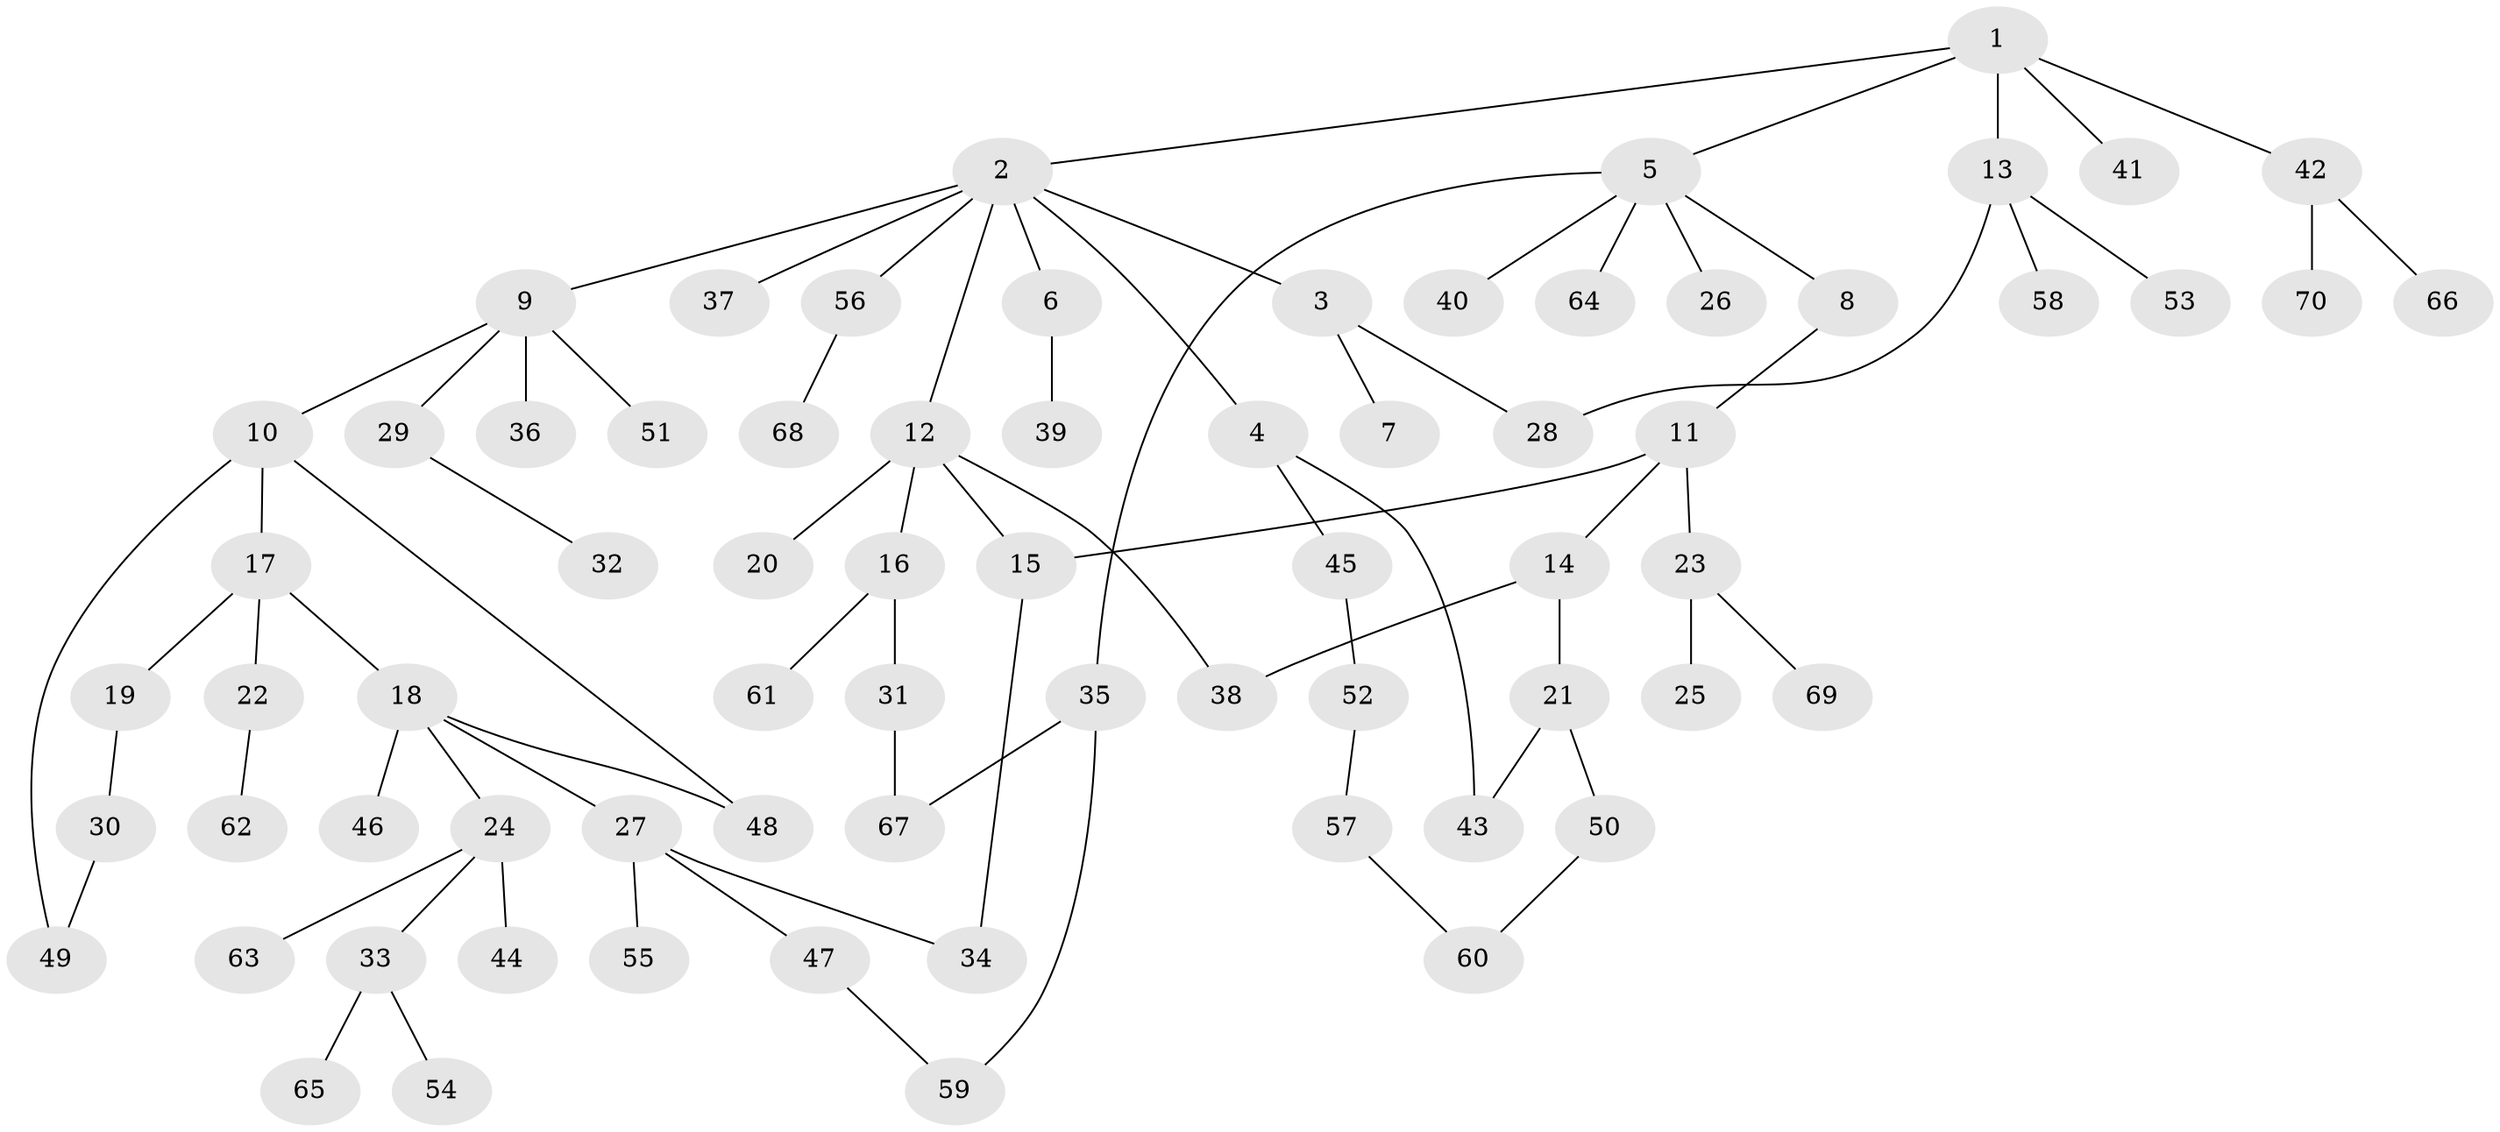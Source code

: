// coarse degree distribution, {5: 0.08163265306122448, 8: 0.02040816326530612, 3: 0.1836734693877551, 2: 0.2653061224489796, 1: 0.3877551020408163, 4: 0.04081632653061224, 6: 0.02040816326530612}
// Generated by graph-tools (version 1.1) at 2025/51/02/27/25 19:51:40]
// undirected, 70 vertices, 79 edges
graph export_dot {
graph [start="1"]
  node [color=gray90,style=filled];
  1;
  2;
  3;
  4;
  5;
  6;
  7;
  8;
  9;
  10;
  11;
  12;
  13;
  14;
  15;
  16;
  17;
  18;
  19;
  20;
  21;
  22;
  23;
  24;
  25;
  26;
  27;
  28;
  29;
  30;
  31;
  32;
  33;
  34;
  35;
  36;
  37;
  38;
  39;
  40;
  41;
  42;
  43;
  44;
  45;
  46;
  47;
  48;
  49;
  50;
  51;
  52;
  53;
  54;
  55;
  56;
  57;
  58;
  59;
  60;
  61;
  62;
  63;
  64;
  65;
  66;
  67;
  68;
  69;
  70;
  1 -- 2;
  1 -- 5;
  1 -- 13;
  1 -- 41;
  1 -- 42;
  2 -- 3;
  2 -- 4;
  2 -- 6;
  2 -- 9;
  2 -- 12;
  2 -- 37;
  2 -- 56;
  3 -- 7;
  3 -- 28;
  4 -- 43;
  4 -- 45;
  5 -- 8;
  5 -- 26;
  5 -- 35;
  5 -- 40;
  5 -- 64;
  6 -- 39;
  8 -- 11;
  9 -- 10;
  9 -- 29;
  9 -- 36;
  9 -- 51;
  10 -- 17;
  10 -- 49;
  10 -- 48;
  11 -- 14;
  11 -- 15;
  11 -- 23;
  12 -- 16;
  12 -- 20;
  12 -- 38;
  12 -- 15;
  13 -- 53;
  13 -- 58;
  13 -- 28;
  14 -- 21;
  14 -- 38;
  15 -- 34;
  16 -- 31;
  16 -- 61;
  17 -- 18;
  17 -- 19;
  17 -- 22;
  18 -- 24;
  18 -- 27;
  18 -- 46;
  18 -- 48;
  19 -- 30;
  21 -- 50;
  21 -- 43;
  22 -- 62;
  23 -- 25;
  23 -- 69;
  24 -- 33;
  24 -- 44;
  24 -- 63;
  27 -- 47;
  27 -- 55;
  27 -- 34;
  29 -- 32;
  30 -- 49;
  31 -- 67;
  33 -- 54;
  33 -- 65;
  35 -- 59;
  35 -- 67;
  42 -- 66;
  42 -- 70;
  45 -- 52;
  47 -- 59;
  50 -- 60;
  52 -- 57;
  56 -- 68;
  57 -- 60;
}
